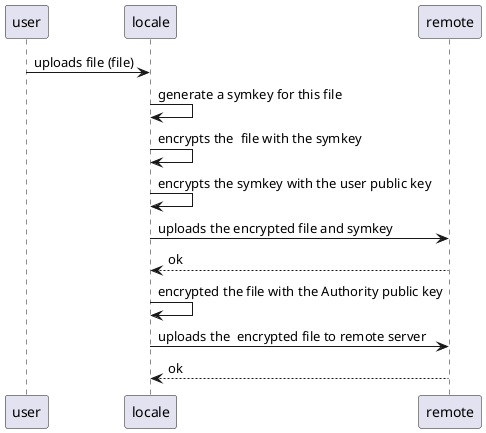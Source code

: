 @startuml

user -> locale : uploads file (file)
locale -> locale : generate a symkey for this file
locale -> locale : encrypts the  file with the symkey
locale -> locale : encrypts the symkey with the user public key
locale -> remote : uploads the encrypted file and symkey
locale <-- remote :ok 
locale -> locale : encrypted the file with the Authority public key 
locale -> remote : uploads the  encrypted file to remote server
locale  <-- remote :ok 

@enduml